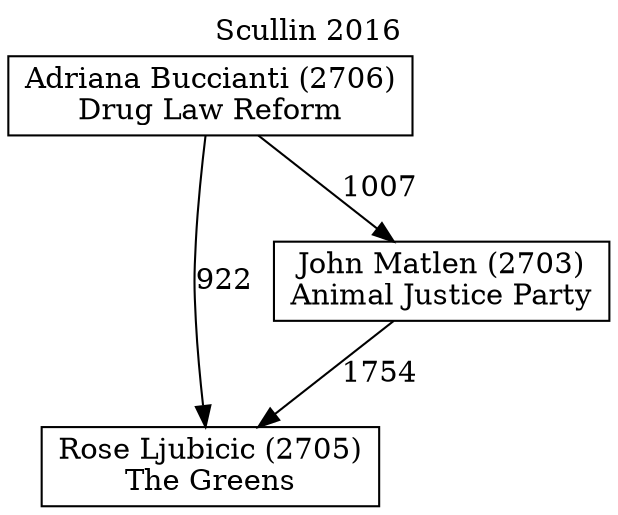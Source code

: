 // House preference flow
digraph "Rose Ljubicic (2705)_Scullin_2016" {
	graph [label="Scullin 2016" labelloc=t mclimit=10]
	node [shape=box]
	"Adriana Buccianti (2706)" [label="Adriana Buccianti (2706)
Drug Law Reform"]
	"Rose Ljubicic (2705)" [label="Rose Ljubicic (2705)
The Greens"]
	"John Matlen (2703)" [label="John Matlen (2703)
Animal Justice Party"]
	"Adriana Buccianti (2706)" -> "John Matlen (2703)" [label=1007]
	"Adriana Buccianti (2706)" -> "Rose Ljubicic (2705)" [label=922]
	"John Matlen (2703)" -> "Rose Ljubicic (2705)" [label=1754]
}
